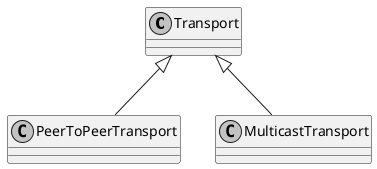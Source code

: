 @startuml
skinparam monochrome true

Transport<|--PeerToPeerTransport
Transport<|--MulticastTransport
@enduml
